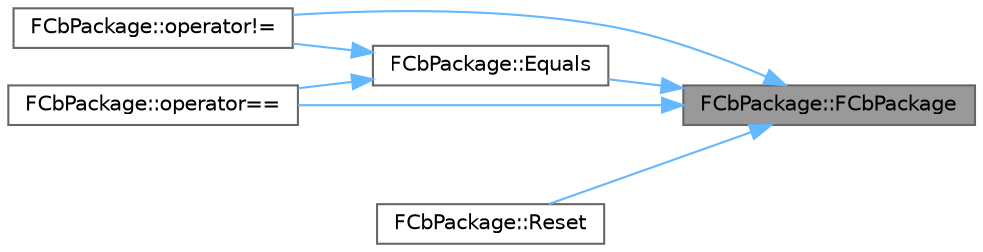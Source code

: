 digraph "FCbPackage::FCbPackage"
{
 // INTERACTIVE_SVG=YES
 // LATEX_PDF_SIZE
  bgcolor="transparent";
  edge [fontname=Helvetica,fontsize=10,labelfontname=Helvetica,labelfontsize=10];
  node [fontname=Helvetica,fontsize=10,shape=box,height=0.2,width=0.4];
  rankdir="RL";
  Node1 [id="Node000001",label="FCbPackage::FCbPackage",height=0.2,width=0.4,color="gray40", fillcolor="grey60", style="filled", fontcolor="black",tooltip="Construct a null package."];
  Node1 -> Node2 [id="edge1_Node000001_Node000002",dir="back",color="steelblue1",style="solid",tooltip=" "];
  Node2 [id="Node000002",label="FCbPackage::Equals",height=0.2,width=0.4,color="grey40", fillcolor="white", style="filled",URL="$d4/da9/classFCbPackage.html#a0eb9a31198c2a6ee67ca5460fd550ef2",tooltip="Compares packages by their object and attachment hashes."];
  Node2 -> Node3 [id="edge2_Node000002_Node000003",dir="back",color="steelblue1",style="solid",tooltip=" "];
  Node3 [id="Node000003",label="FCbPackage::operator!=",height=0.2,width=0.4,color="grey40", fillcolor="white", style="filled",URL="$d4/da9/classFCbPackage.html#ac8b06ea9b5e3e5586e2b0812e19f40ee",tooltip=" "];
  Node2 -> Node4 [id="edge3_Node000002_Node000004",dir="back",color="steelblue1",style="solid",tooltip=" "];
  Node4 [id="Node000004",label="FCbPackage::operator==",height=0.2,width=0.4,color="grey40", fillcolor="white", style="filled",URL="$d4/da9/classFCbPackage.html#a108cdb31156863d64c682e5c7d265d01",tooltip=" "];
  Node1 -> Node3 [id="edge4_Node000001_Node000003",dir="back",color="steelblue1",style="solid",tooltip=" "];
  Node1 -> Node4 [id="edge5_Node000001_Node000004",dir="back",color="steelblue1",style="solid",tooltip=" "];
  Node1 -> Node5 [id="edge6_Node000001_Node000005",dir="back",color="steelblue1",style="solid",tooltip=" "];
  Node5 [id="Node000005",label="FCbPackage::Reset",height=0.2,width=0.4,color="grey40", fillcolor="white", style="filled",URL="$d4/da9/classFCbPackage.html#a78c12b4c20caefad224788b80c3eae44",tooltip="Reset this to a null package."];
}
